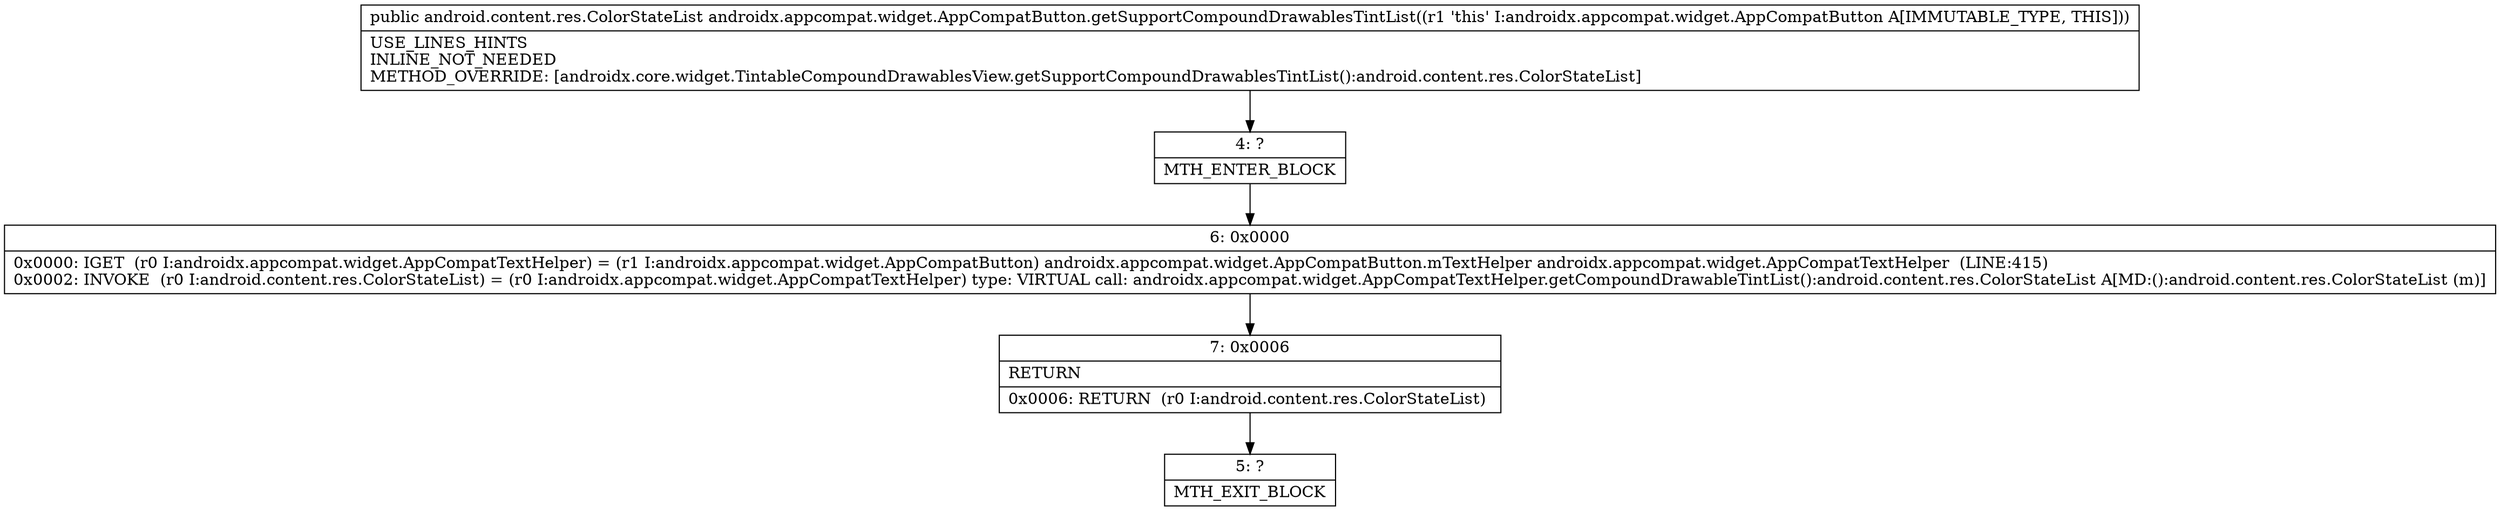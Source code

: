 digraph "CFG forandroidx.appcompat.widget.AppCompatButton.getSupportCompoundDrawablesTintList()Landroid\/content\/res\/ColorStateList;" {
Node_4 [shape=record,label="{4\:\ ?|MTH_ENTER_BLOCK\l}"];
Node_6 [shape=record,label="{6\:\ 0x0000|0x0000: IGET  (r0 I:androidx.appcompat.widget.AppCompatTextHelper) = (r1 I:androidx.appcompat.widget.AppCompatButton) androidx.appcompat.widget.AppCompatButton.mTextHelper androidx.appcompat.widget.AppCompatTextHelper  (LINE:415)\l0x0002: INVOKE  (r0 I:android.content.res.ColorStateList) = (r0 I:androidx.appcompat.widget.AppCompatTextHelper) type: VIRTUAL call: androidx.appcompat.widget.AppCompatTextHelper.getCompoundDrawableTintList():android.content.res.ColorStateList A[MD:():android.content.res.ColorStateList (m)]\l}"];
Node_7 [shape=record,label="{7\:\ 0x0006|RETURN\l|0x0006: RETURN  (r0 I:android.content.res.ColorStateList) \l}"];
Node_5 [shape=record,label="{5\:\ ?|MTH_EXIT_BLOCK\l}"];
MethodNode[shape=record,label="{public android.content.res.ColorStateList androidx.appcompat.widget.AppCompatButton.getSupportCompoundDrawablesTintList((r1 'this' I:androidx.appcompat.widget.AppCompatButton A[IMMUTABLE_TYPE, THIS]))  | USE_LINES_HINTS\lINLINE_NOT_NEEDED\lMETHOD_OVERRIDE: [androidx.core.widget.TintableCompoundDrawablesView.getSupportCompoundDrawablesTintList():android.content.res.ColorStateList]\l}"];
MethodNode -> Node_4;Node_4 -> Node_6;
Node_6 -> Node_7;
Node_7 -> Node_5;
}

